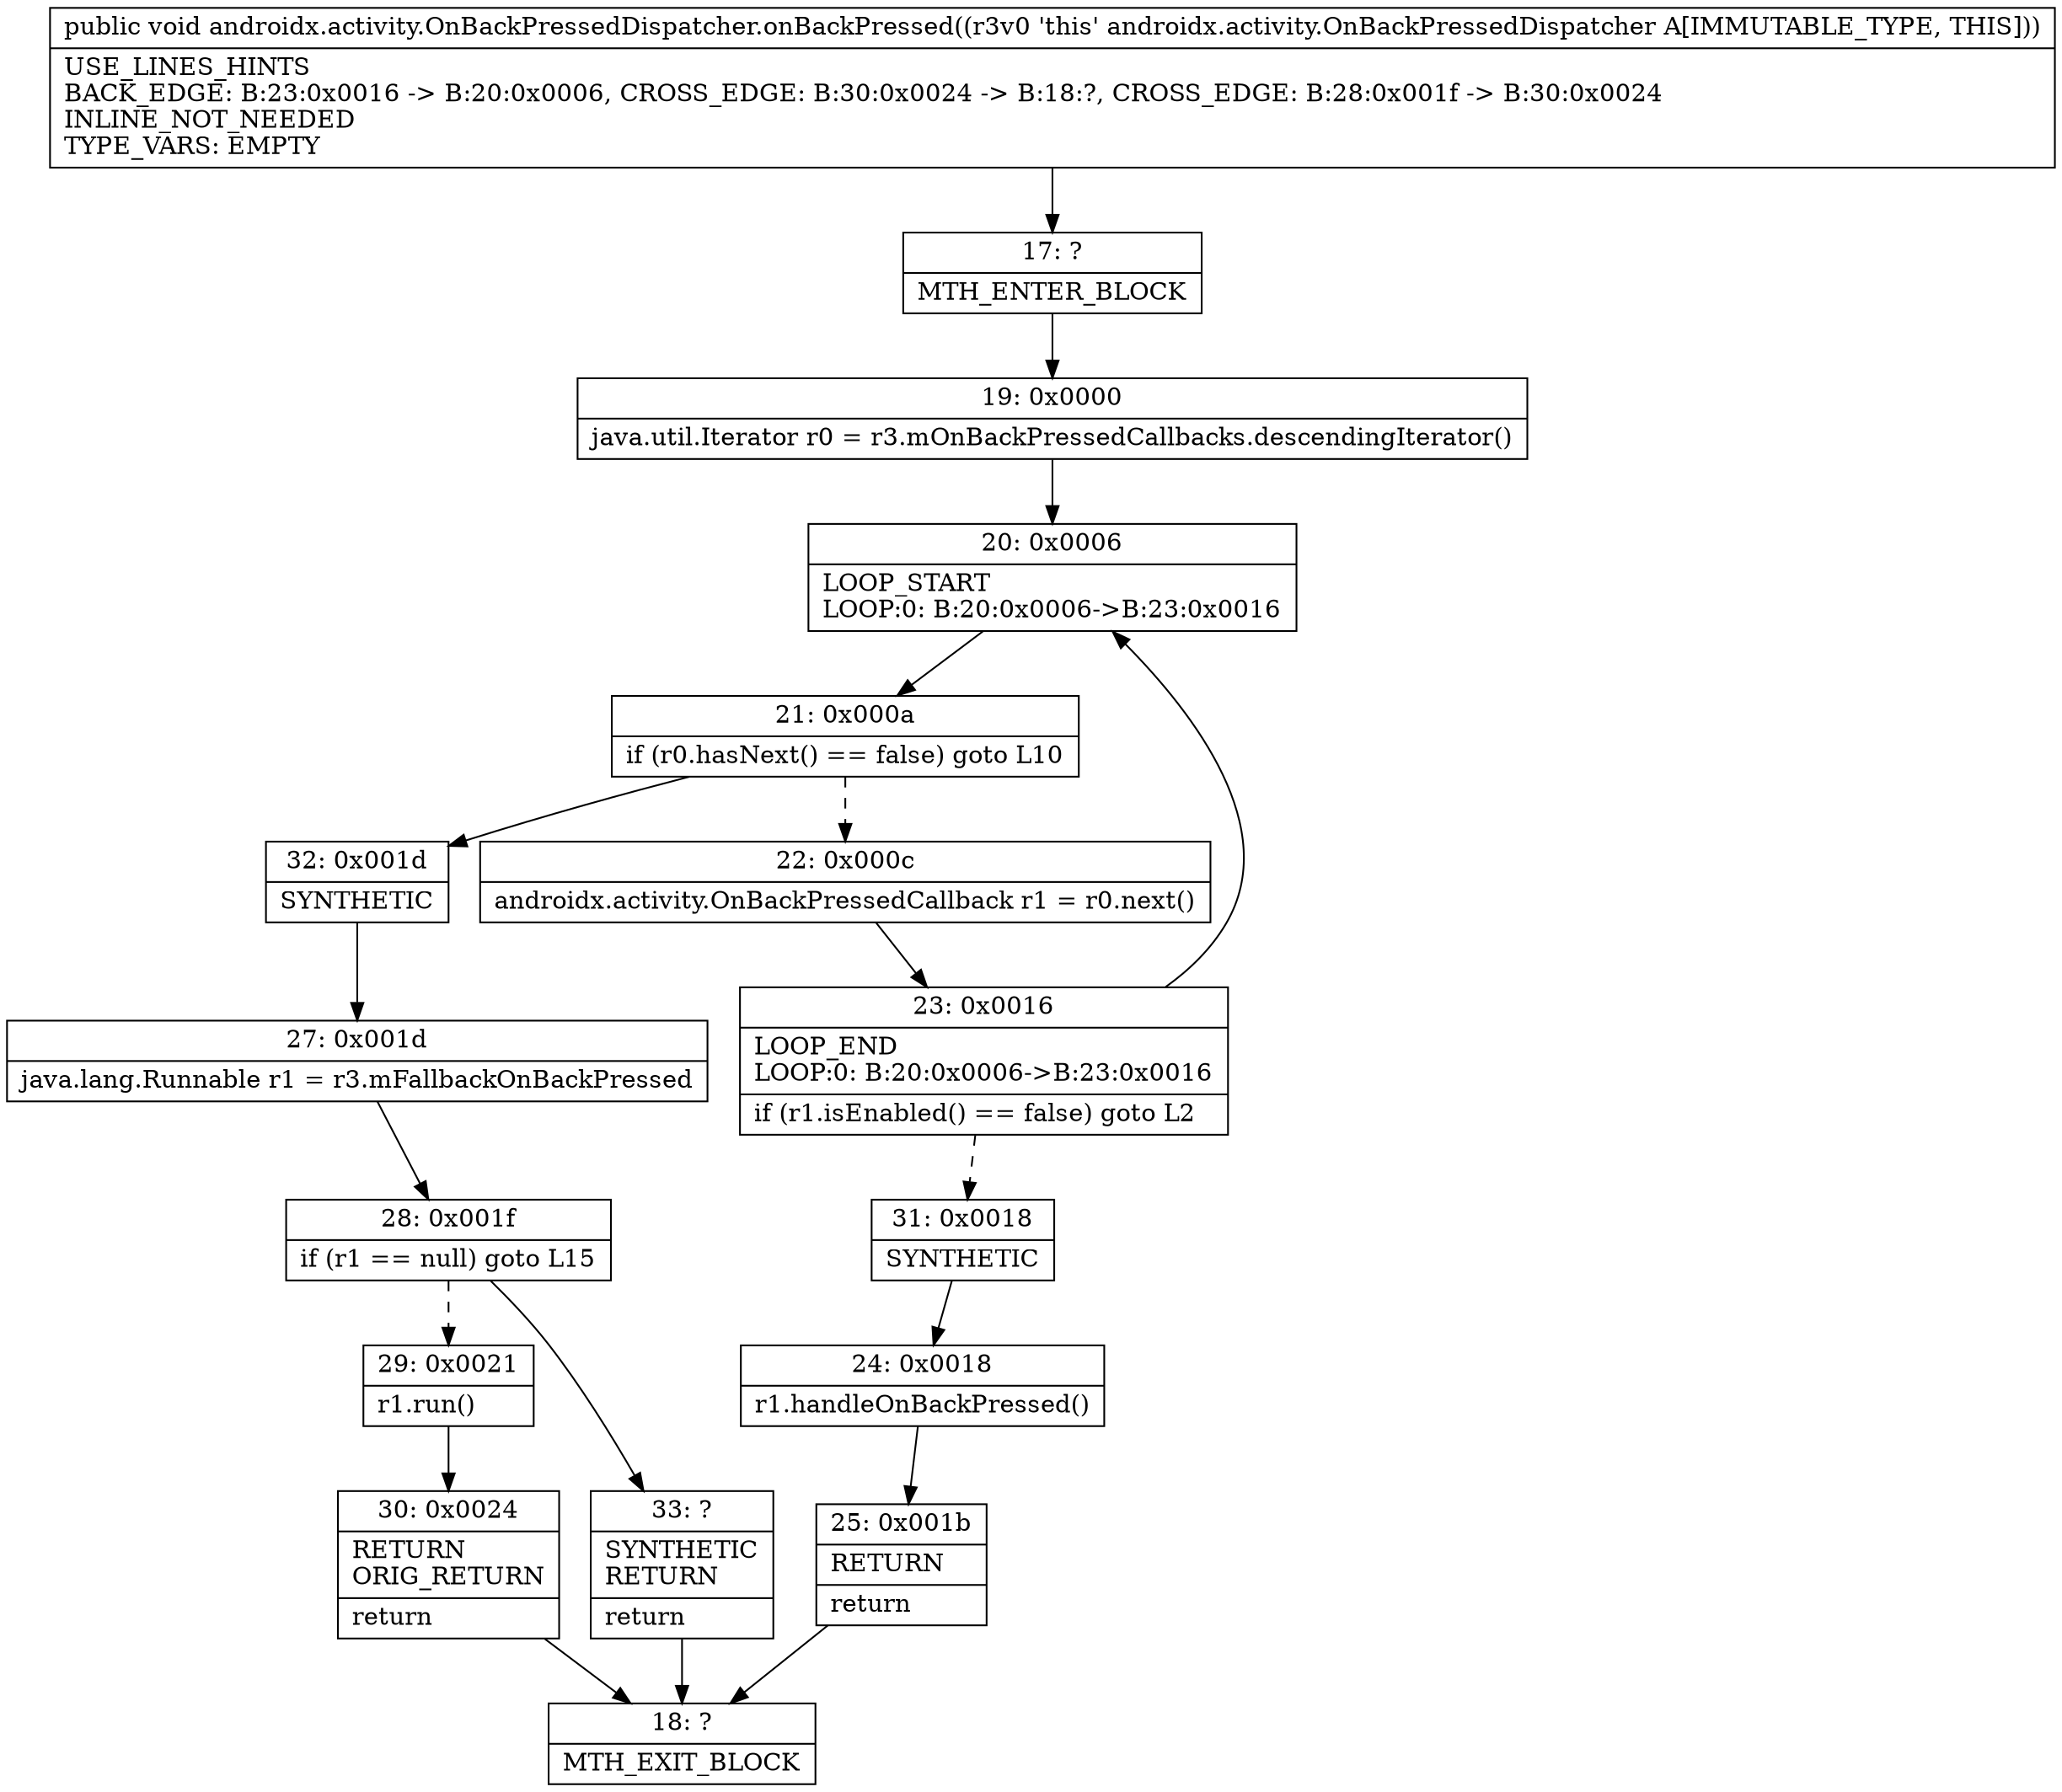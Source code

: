 digraph "CFG forandroidx.activity.OnBackPressedDispatcher.onBackPressed()V" {
Node_17 [shape=record,label="{17\:\ ?|MTH_ENTER_BLOCK\l}"];
Node_19 [shape=record,label="{19\:\ 0x0000|java.util.Iterator r0 = r3.mOnBackPressedCallbacks.descendingIterator()\l}"];
Node_20 [shape=record,label="{20\:\ 0x0006|LOOP_START\lLOOP:0: B:20:0x0006\-\>B:23:0x0016\l}"];
Node_21 [shape=record,label="{21\:\ 0x000a|if (r0.hasNext() == false) goto L10\l}"];
Node_22 [shape=record,label="{22\:\ 0x000c|androidx.activity.OnBackPressedCallback r1 = r0.next()\l}"];
Node_23 [shape=record,label="{23\:\ 0x0016|LOOP_END\lLOOP:0: B:20:0x0006\-\>B:23:0x0016\l|if (r1.isEnabled() == false) goto L2\l}"];
Node_31 [shape=record,label="{31\:\ 0x0018|SYNTHETIC\l}"];
Node_24 [shape=record,label="{24\:\ 0x0018|r1.handleOnBackPressed()\l}"];
Node_25 [shape=record,label="{25\:\ 0x001b|RETURN\l|return\l}"];
Node_18 [shape=record,label="{18\:\ ?|MTH_EXIT_BLOCK\l}"];
Node_32 [shape=record,label="{32\:\ 0x001d|SYNTHETIC\l}"];
Node_27 [shape=record,label="{27\:\ 0x001d|java.lang.Runnable r1 = r3.mFallbackOnBackPressed\l}"];
Node_28 [shape=record,label="{28\:\ 0x001f|if (r1 == null) goto L15\l}"];
Node_29 [shape=record,label="{29\:\ 0x0021|r1.run()\l}"];
Node_30 [shape=record,label="{30\:\ 0x0024|RETURN\lORIG_RETURN\l|return\l}"];
Node_33 [shape=record,label="{33\:\ ?|SYNTHETIC\lRETURN\l|return\l}"];
MethodNode[shape=record,label="{public void androidx.activity.OnBackPressedDispatcher.onBackPressed((r3v0 'this' androidx.activity.OnBackPressedDispatcher A[IMMUTABLE_TYPE, THIS]))  | USE_LINES_HINTS\lBACK_EDGE: B:23:0x0016 \-\> B:20:0x0006, CROSS_EDGE: B:30:0x0024 \-\> B:18:?, CROSS_EDGE: B:28:0x001f \-\> B:30:0x0024\lINLINE_NOT_NEEDED\lTYPE_VARS: EMPTY\l}"];
MethodNode -> Node_17;Node_17 -> Node_19;
Node_19 -> Node_20;
Node_20 -> Node_21;
Node_21 -> Node_22[style=dashed];
Node_21 -> Node_32;
Node_22 -> Node_23;
Node_23 -> Node_20;
Node_23 -> Node_31[style=dashed];
Node_31 -> Node_24;
Node_24 -> Node_25;
Node_25 -> Node_18;
Node_32 -> Node_27;
Node_27 -> Node_28;
Node_28 -> Node_29[style=dashed];
Node_28 -> Node_33;
Node_29 -> Node_30;
Node_30 -> Node_18;
Node_33 -> Node_18;
}

